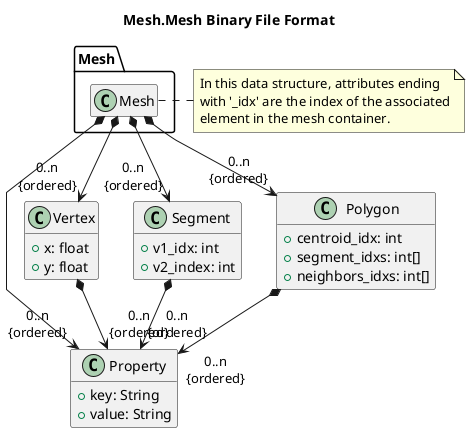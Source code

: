 @startuml

hide empty members
skinparam linetype polyline

title "Mesh.Mesh Binary File Format"

class Mesh.Mesh {}

note right of Mesh.Mesh: In this data structure, attributes ending\nwith '_idx' are the index of the associated\nelement in the mesh container.

class Property {
    + key: String
    + value: String
}

class Vertex {
    + x: float
    + y: float 
}

class Segment {
    + v1_idx: int
    + v2_index: int
}

class Polygon {
    + centroid_idx: int
    + segment_idxs: int[]
    + neighbors_idxs: int[]
}

Vertex *--> "0..n\n{ordered}"  Property 
Segment *--> "0..n\n{ordered}" Property 
Polygon *--> "0..n\n{ordered}" Property 

Mesh.Mesh *--> "0..n\n{ordered}" Property
Mesh.Mesh *--> "0..n\n{ordered}" Polygon
Mesh.Mesh *--> "0..n\n{ordered}" Segment
Mesh.Mesh *--> "0..n\n{ordered}" Vertex

@enduml